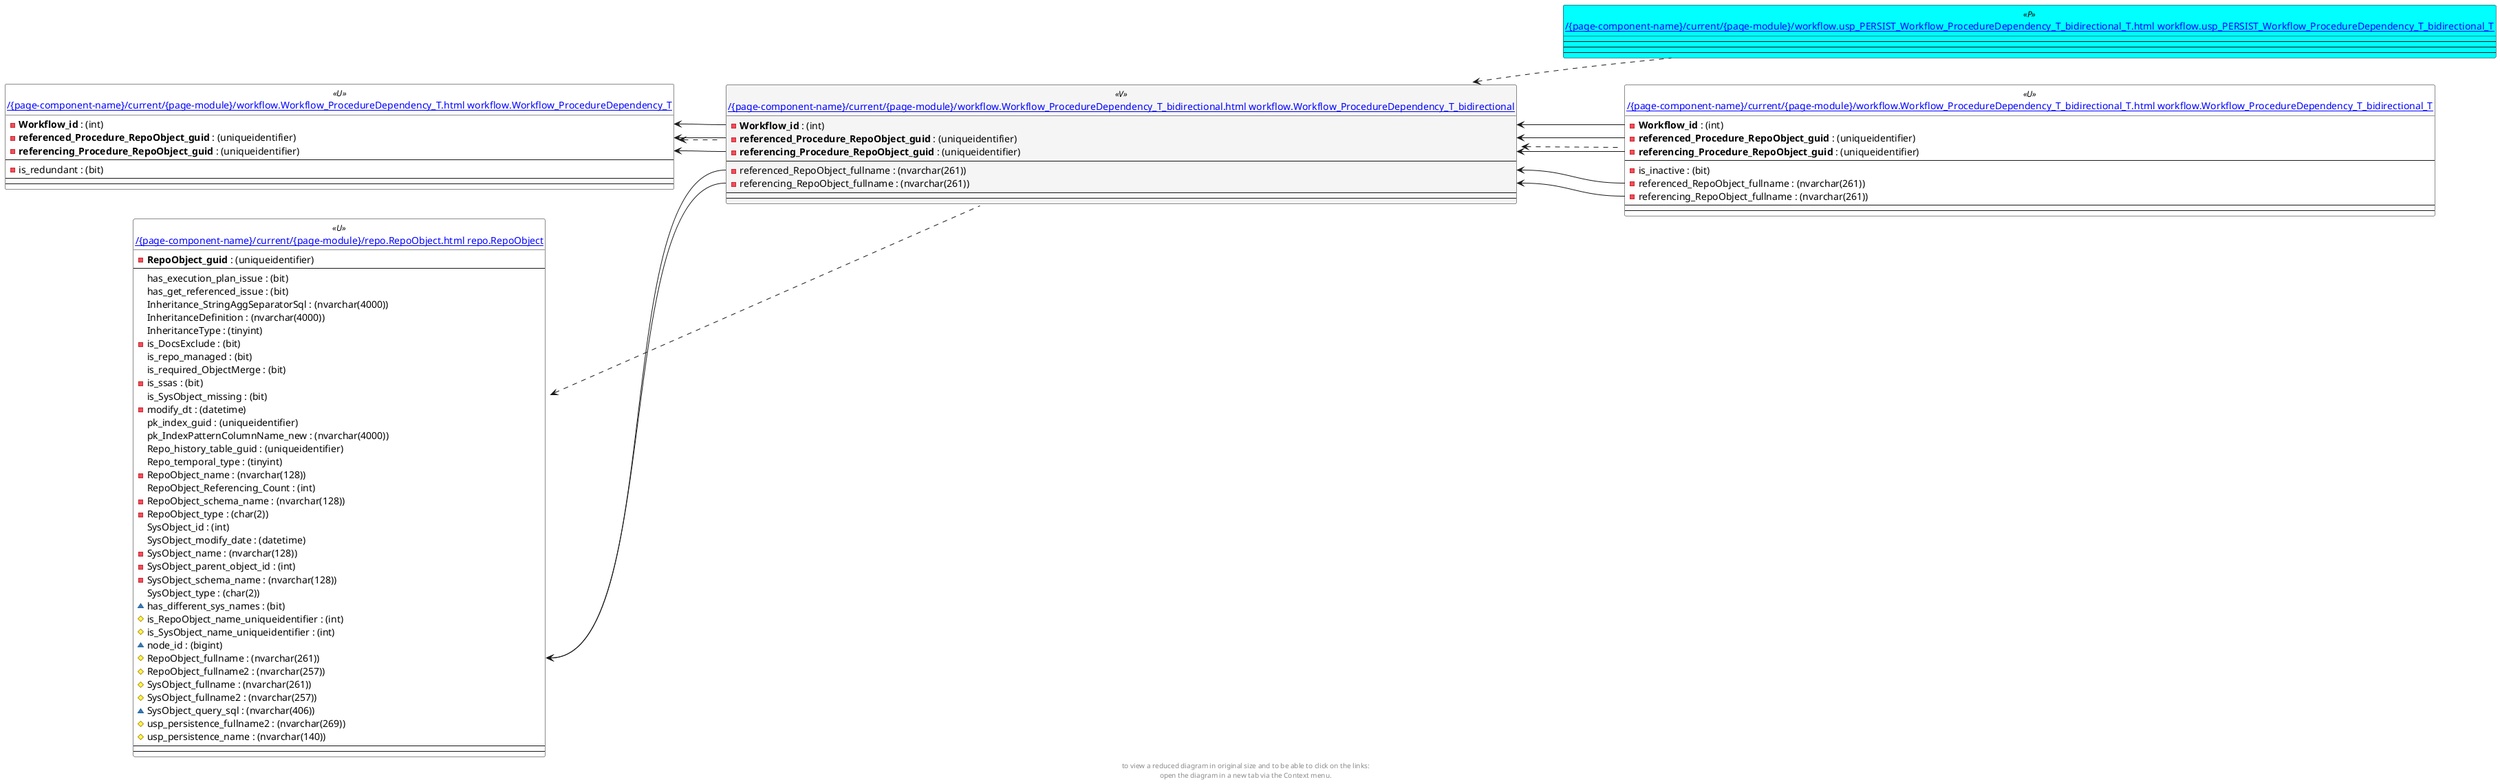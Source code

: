 @startuml
left to right direction
'top to bottom direction
hide circle
'avoide "." issues:
set namespaceSeparator none


skinparam class {
  BackgroundColor White
  BackgroundColor<<FN>> Yellow
  BackgroundColor<<FS>> Yellow
  BackgroundColor<<FT>> LightGray
  BackgroundColor<<IF>> Yellow
  BackgroundColor<<IS>> Yellow
  BackgroundColor<<P>> Aqua
  BackgroundColor<<PC>> Aqua
  BackgroundColor<<SN>> Yellow
  BackgroundColor<<SO>> SlateBlue
  BackgroundColor<<TF>> LightGray
  BackgroundColor<<TR>> Tomato
  BackgroundColor<<U>> White
  BackgroundColor<<V>> WhiteSmoke
  BackgroundColor<<X>> Aqua
}


entity "[[{site-url}/{page-component-name}/current/{page-module}/repo.RepoObject.html repo.RepoObject]]" as repo.RepoObject << U >> {
  - **RepoObject_guid** : (uniqueidentifier)
  --
  has_execution_plan_issue : (bit)
  has_get_referenced_issue : (bit)
  Inheritance_StringAggSeparatorSql : (nvarchar(4000))
  InheritanceDefinition : (nvarchar(4000))
  InheritanceType : (tinyint)
  - is_DocsExclude : (bit)
  is_repo_managed : (bit)
  is_required_ObjectMerge : (bit)
  - is_ssas : (bit)
  is_SysObject_missing : (bit)
  - modify_dt : (datetime)
  pk_index_guid : (uniqueidentifier)
  pk_IndexPatternColumnName_new : (nvarchar(4000))
  Repo_history_table_guid : (uniqueidentifier)
  Repo_temporal_type : (tinyint)
  - RepoObject_name : (nvarchar(128))
  RepoObject_Referencing_Count : (int)
  - RepoObject_schema_name : (nvarchar(128))
  - RepoObject_type : (char(2))
  SysObject_id : (int)
  SysObject_modify_date : (datetime)
  - SysObject_name : (nvarchar(128))
  - SysObject_parent_object_id : (int)
  - SysObject_schema_name : (nvarchar(128))
  SysObject_type : (char(2))
  ~ has_different_sys_names : (bit)
  # is_RepoObject_name_uniqueidentifier : (int)
  # is_SysObject_name_uniqueidentifier : (int)
  ~ node_id : (bigint)
  # RepoObject_fullname : (nvarchar(261))
  # RepoObject_fullname2 : (nvarchar(257))
  # SysObject_fullname : (nvarchar(261))
  # SysObject_fullname2 : (nvarchar(257))
  ~ SysObject_query_sql : (nvarchar(406))
  # usp_persistence_fullname2 : (nvarchar(269))
  # usp_persistence_name : (nvarchar(140))
  --
  --
}

entity "[[{site-url}/{page-component-name}/current/{page-module}/workflow.usp_PERSIST_Workflow_ProcedureDependency_T_bidirectional_T.html workflow.usp_PERSIST_Workflow_ProcedureDependency_T_bidirectional_T]]" as workflow.usp_PERSIST_Workflow_ProcedureDependency_T_bidirectional_T << P >> {
  --
  --
  --
}

entity "[[{site-url}/{page-component-name}/current/{page-module}/workflow.Workflow_ProcedureDependency_T.html workflow.Workflow_ProcedureDependency_T]]" as workflow.Workflow_ProcedureDependency_T << U >> {
  - **Workflow_id** : (int)
  - **referenced_Procedure_RepoObject_guid** : (uniqueidentifier)
  - **referencing_Procedure_RepoObject_guid** : (uniqueidentifier)
  --
  - is_redundant : (bit)
  --
  --
}

entity "[[{site-url}/{page-component-name}/current/{page-module}/workflow.Workflow_ProcedureDependency_T_bidirectional.html workflow.Workflow_ProcedureDependency_T_bidirectional]]" as workflow.Workflow_ProcedureDependency_T_bidirectional << V >> {
  - **Workflow_id** : (int)
  - **referenced_Procedure_RepoObject_guid** : (uniqueidentifier)
  - **referencing_Procedure_RepoObject_guid** : (uniqueidentifier)
  --
  - referenced_RepoObject_fullname : (nvarchar(261))
  - referencing_RepoObject_fullname : (nvarchar(261))
  --
  --
}

entity "[[{site-url}/{page-component-name}/current/{page-module}/workflow.Workflow_ProcedureDependency_T_bidirectional_T.html workflow.Workflow_ProcedureDependency_T_bidirectional_T]]" as workflow.Workflow_ProcedureDependency_T_bidirectional_T << U >> {
  - **Workflow_id** : (int)
  - **referenced_Procedure_RepoObject_guid** : (uniqueidentifier)
  - **referencing_Procedure_RepoObject_guid** : (uniqueidentifier)
  --
  - is_inactive : (bit)
  - referenced_RepoObject_fullname : (nvarchar(261))
  - referencing_RepoObject_fullname : (nvarchar(261))
  --
  --
}

repo.RepoObject <.. workflow.Workflow_ProcedureDependency_T_bidirectional
workflow.Workflow_ProcedureDependency_T <.. workflow.Workflow_ProcedureDependency_T_bidirectional
workflow.Workflow_ProcedureDependency_T_bidirectional <.. workflow.Workflow_ProcedureDependency_T_bidirectional_T
workflow.Workflow_ProcedureDependency_T_bidirectional <.. workflow.usp_PERSIST_Workflow_ProcedureDependency_T_bidirectional_T
repo.RepoObject::RepoObject_fullname <-- workflow.Workflow_ProcedureDependency_T_bidirectional::referenced_RepoObject_fullname
repo.RepoObject::RepoObject_fullname <-- workflow.Workflow_ProcedureDependency_T_bidirectional::referencing_RepoObject_fullname
workflow.Workflow_ProcedureDependency_T::referenced_Procedure_RepoObject_guid <-- workflow.Workflow_ProcedureDependency_T_bidirectional::referenced_Procedure_RepoObject_guid
workflow.Workflow_ProcedureDependency_T::referencing_Procedure_RepoObject_guid <-- workflow.Workflow_ProcedureDependency_T_bidirectional::referencing_Procedure_RepoObject_guid
workflow.Workflow_ProcedureDependency_T::Workflow_id <-- workflow.Workflow_ProcedureDependency_T_bidirectional::Workflow_id
workflow.Workflow_ProcedureDependency_T_bidirectional::referenced_Procedure_RepoObject_guid <-- workflow.Workflow_ProcedureDependency_T_bidirectional_T::referenced_Procedure_RepoObject_guid
workflow.Workflow_ProcedureDependency_T_bidirectional::referenced_RepoObject_fullname <-- workflow.Workflow_ProcedureDependency_T_bidirectional_T::referenced_RepoObject_fullname
workflow.Workflow_ProcedureDependency_T_bidirectional::referencing_Procedure_RepoObject_guid <-- workflow.Workflow_ProcedureDependency_T_bidirectional_T::referencing_Procedure_RepoObject_guid
workflow.Workflow_ProcedureDependency_T_bidirectional::referencing_RepoObject_fullname <-- workflow.Workflow_ProcedureDependency_T_bidirectional_T::referencing_RepoObject_fullname
workflow.Workflow_ProcedureDependency_T_bidirectional::Workflow_id <-- workflow.Workflow_ProcedureDependency_T_bidirectional_T::Workflow_id
footer
to view a reduced diagram in original size and to be able to click on the links:
open the diagram in a new tab via the Context menu.
end footer

@enduml

